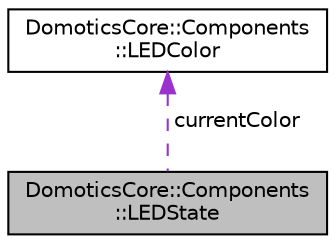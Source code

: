 digraph "DomoticsCore::Components::LEDState"
{
 // LATEX_PDF_SIZE
  edge [fontname="Helvetica",fontsize="10",labelfontname="Helvetica",labelfontsize="10"];
  node [fontname="Helvetica",fontsize="10",shape=record];
  Node1 [label="DomoticsCore::Components\l::LEDState",height=0.2,width=0.4,color="black", fillcolor="grey75", style="filled", fontcolor="black",tooltip=" "];
  Node2 -> Node1 [dir="back",color="darkorchid3",fontsize="10",style="dashed",label=" currentColor" ,fontname="Helvetica"];
  Node2 [label="DomoticsCore::Components\l::LEDColor",height=0.2,width=0.4,color="black", fillcolor="white", style="filled",URL="$structDomoticsCore_1_1Components_1_1LEDColor.html",tooltip=" "];
}
